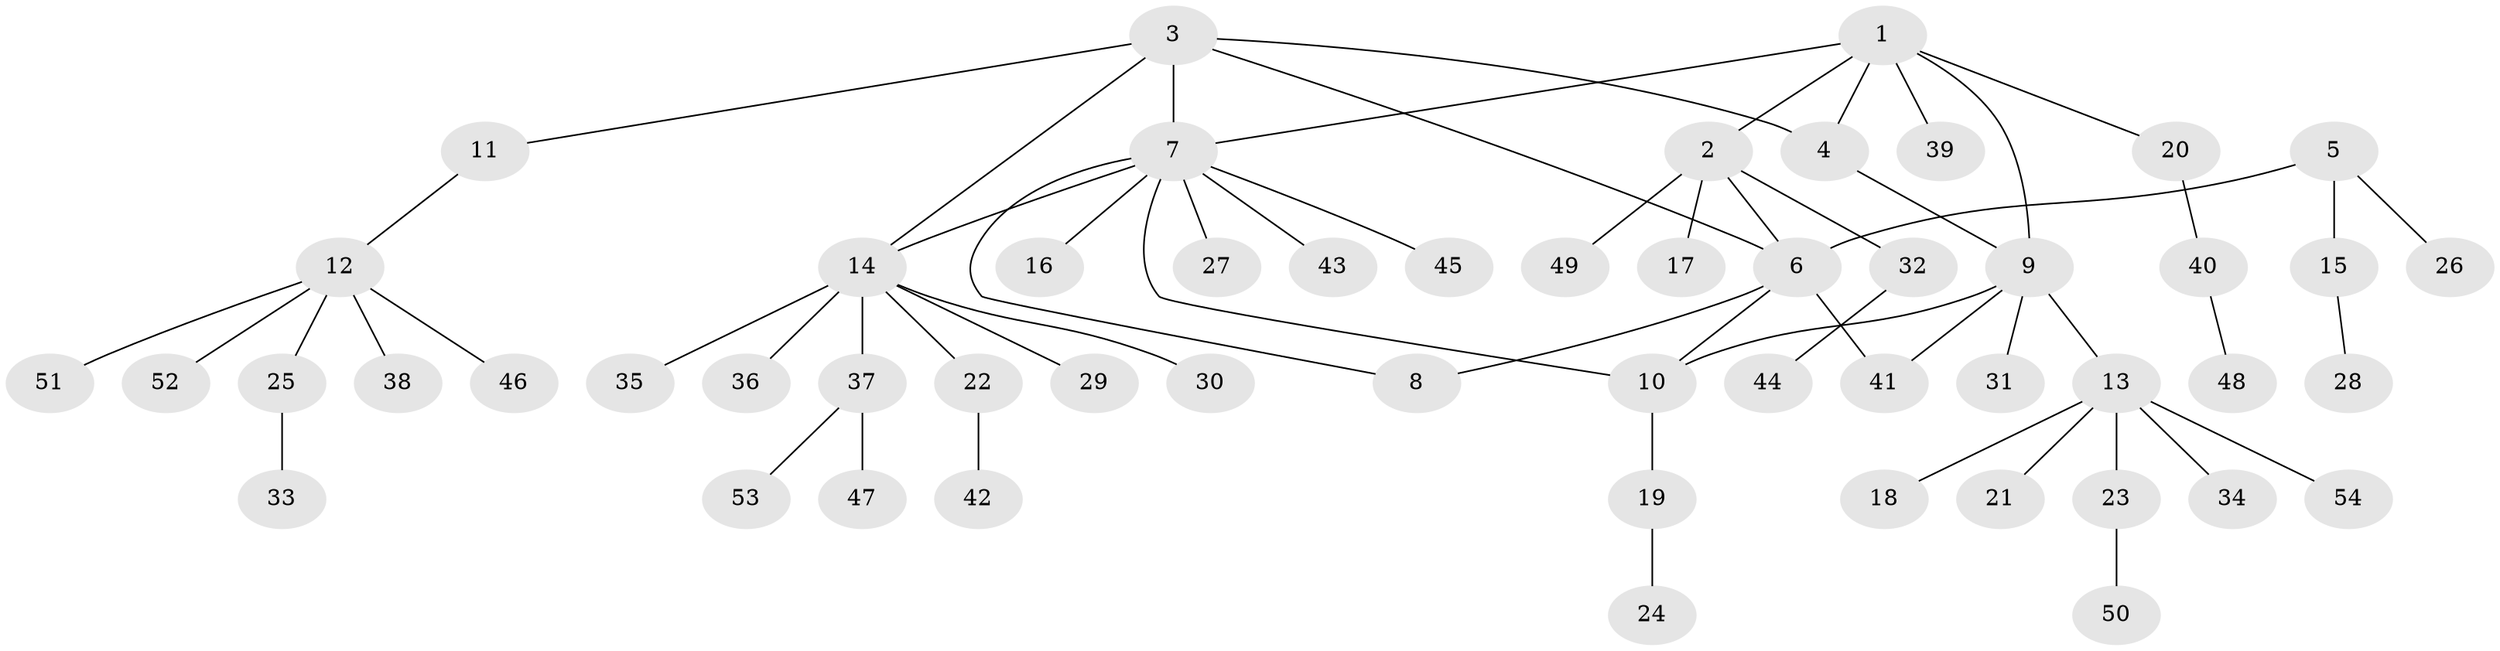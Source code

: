 // coarse degree distribution, {5: 0.14285714285714285, 4: 0.05714285714285714, 6: 0.02857142857142857, 2: 0.11428571428571428, 7: 0.05714285714285714, 1: 0.6}
// Generated by graph-tools (version 1.1) at 2025/52/03/04/25 22:52:19]
// undirected, 54 vertices, 61 edges
graph export_dot {
  node [color=gray90,style=filled];
  1;
  2;
  3;
  4;
  5;
  6;
  7;
  8;
  9;
  10;
  11;
  12;
  13;
  14;
  15;
  16;
  17;
  18;
  19;
  20;
  21;
  22;
  23;
  24;
  25;
  26;
  27;
  28;
  29;
  30;
  31;
  32;
  33;
  34;
  35;
  36;
  37;
  38;
  39;
  40;
  41;
  42;
  43;
  44;
  45;
  46;
  47;
  48;
  49;
  50;
  51;
  52;
  53;
  54;
  1 -- 2;
  1 -- 4;
  1 -- 7;
  1 -- 9;
  1 -- 20;
  1 -- 39;
  2 -- 6;
  2 -- 17;
  2 -- 32;
  2 -- 49;
  3 -- 4;
  3 -- 6;
  3 -- 7;
  3 -- 11;
  3 -- 14;
  4 -- 9;
  5 -- 6;
  5 -- 15;
  5 -- 26;
  6 -- 8;
  6 -- 10;
  6 -- 41;
  7 -- 8;
  7 -- 10;
  7 -- 14;
  7 -- 16;
  7 -- 27;
  7 -- 43;
  7 -- 45;
  9 -- 10;
  9 -- 13;
  9 -- 31;
  9 -- 41;
  10 -- 19;
  11 -- 12;
  12 -- 25;
  12 -- 38;
  12 -- 46;
  12 -- 51;
  12 -- 52;
  13 -- 18;
  13 -- 21;
  13 -- 23;
  13 -- 34;
  13 -- 54;
  14 -- 22;
  14 -- 29;
  14 -- 30;
  14 -- 35;
  14 -- 36;
  14 -- 37;
  15 -- 28;
  19 -- 24;
  20 -- 40;
  22 -- 42;
  23 -- 50;
  25 -- 33;
  32 -- 44;
  37 -- 47;
  37 -- 53;
  40 -- 48;
}
